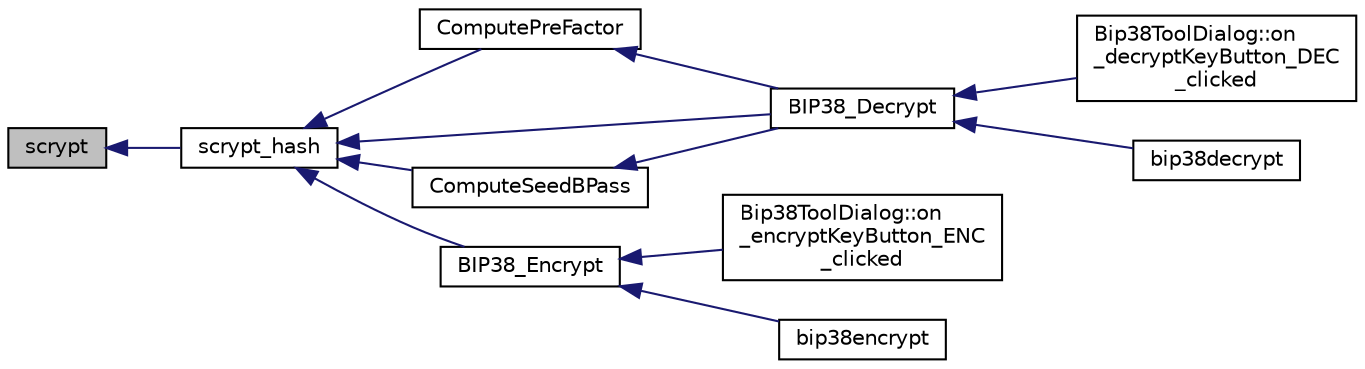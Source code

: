 digraph "scrypt"
{
  edge [fontname="Helvetica",fontsize="10",labelfontname="Helvetica",labelfontsize="10"];
  node [fontname="Helvetica",fontsize="10",shape=record];
  rankdir="LR";
  Node3 [label="scrypt",height=0.2,width=0.4,color="black", fillcolor="grey75", style="filled", fontcolor="black"];
  Node3 -> Node4 [dir="back",color="midnightblue",fontsize="10",style="solid",fontname="Helvetica"];
  Node4 [label="scrypt_hash",height=0.2,width=0.4,color="black", fillcolor="white", style="filled",URL="$hash_8h.html#ac1ac2ae4cd8d6d9b314d6817e20ac297"];
  Node4 -> Node5 [dir="back",color="midnightblue",fontsize="10",style="solid",fontname="Helvetica"];
  Node5 [label="ComputePreFactor",height=0.2,width=0.4,color="black", fillcolor="white", style="filled",URL="$bip38_8h.html#a05494d3b37cb18ba69ba99551af8d044"];
  Node5 -> Node6 [dir="back",color="midnightblue",fontsize="10",style="solid",fontname="Helvetica"];
  Node6 [label="BIP38_Decrypt",height=0.2,width=0.4,color="black", fillcolor="white", style="filled",URL="$bip38_8h.html#a3a8abd78d8750c4c7622d7acd3815743"];
  Node6 -> Node7 [dir="back",color="midnightblue",fontsize="10",style="solid",fontname="Helvetica"];
  Node7 [label="Bip38ToolDialog::on\l_decryptKeyButton_DEC\l_clicked",height=0.2,width=0.4,color="black", fillcolor="white", style="filled",URL="$class_bip38_tool_dialog.html#a7675f3df0cc4dc22a100052a5b099191"];
  Node6 -> Node8 [dir="back",color="midnightblue",fontsize="10",style="solid",fontname="Helvetica"];
  Node8 [label="bip38decrypt",height=0.2,width=0.4,color="black", fillcolor="white", style="filled",URL="$rpcdump_8cpp.html#a64a0e2e87f6d741efd662ac94080159d"];
  Node4 -> Node9 [dir="back",color="midnightblue",fontsize="10",style="solid",fontname="Helvetica"];
  Node9 [label="ComputeSeedBPass",height=0.2,width=0.4,color="black", fillcolor="white", style="filled",URL="$bip38_8h.html#a1f42383a6bc8295fba2d0108a4abd194"];
  Node9 -> Node6 [dir="back",color="midnightblue",fontsize="10",style="solid",fontname="Helvetica"];
  Node4 -> Node10 [dir="back",color="midnightblue",fontsize="10",style="solid",fontname="Helvetica"];
  Node10 [label="BIP38_Encrypt",height=0.2,width=0.4,color="black", fillcolor="white", style="filled",URL="$bip38_8h.html#a510b9177c784d15ff57c01b12ccfa674"];
  Node10 -> Node11 [dir="back",color="midnightblue",fontsize="10",style="solid",fontname="Helvetica"];
  Node11 [label="Bip38ToolDialog::on\l_encryptKeyButton_ENC\l_clicked",height=0.2,width=0.4,color="black", fillcolor="white", style="filled",URL="$class_bip38_tool_dialog.html#a31cdc41e507628f2cd413e9df57c5770"];
  Node10 -> Node12 [dir="back",color="midnightblue",fontsize="10",style="solid",fontname="Helvetica"];
  Node12 [label="bip38encrypt",height=0.2,width=0.4,color="black", fillcolor="white", style="filled",URL="$rpcdump_8cpp.html#a303f255a7509999ce1e535d5e7bb220d"];
  Node4 -> Node6 [dir="back",color="midnightblue",fontsize="10",style="solid",fontname="Helvetica"];
}
